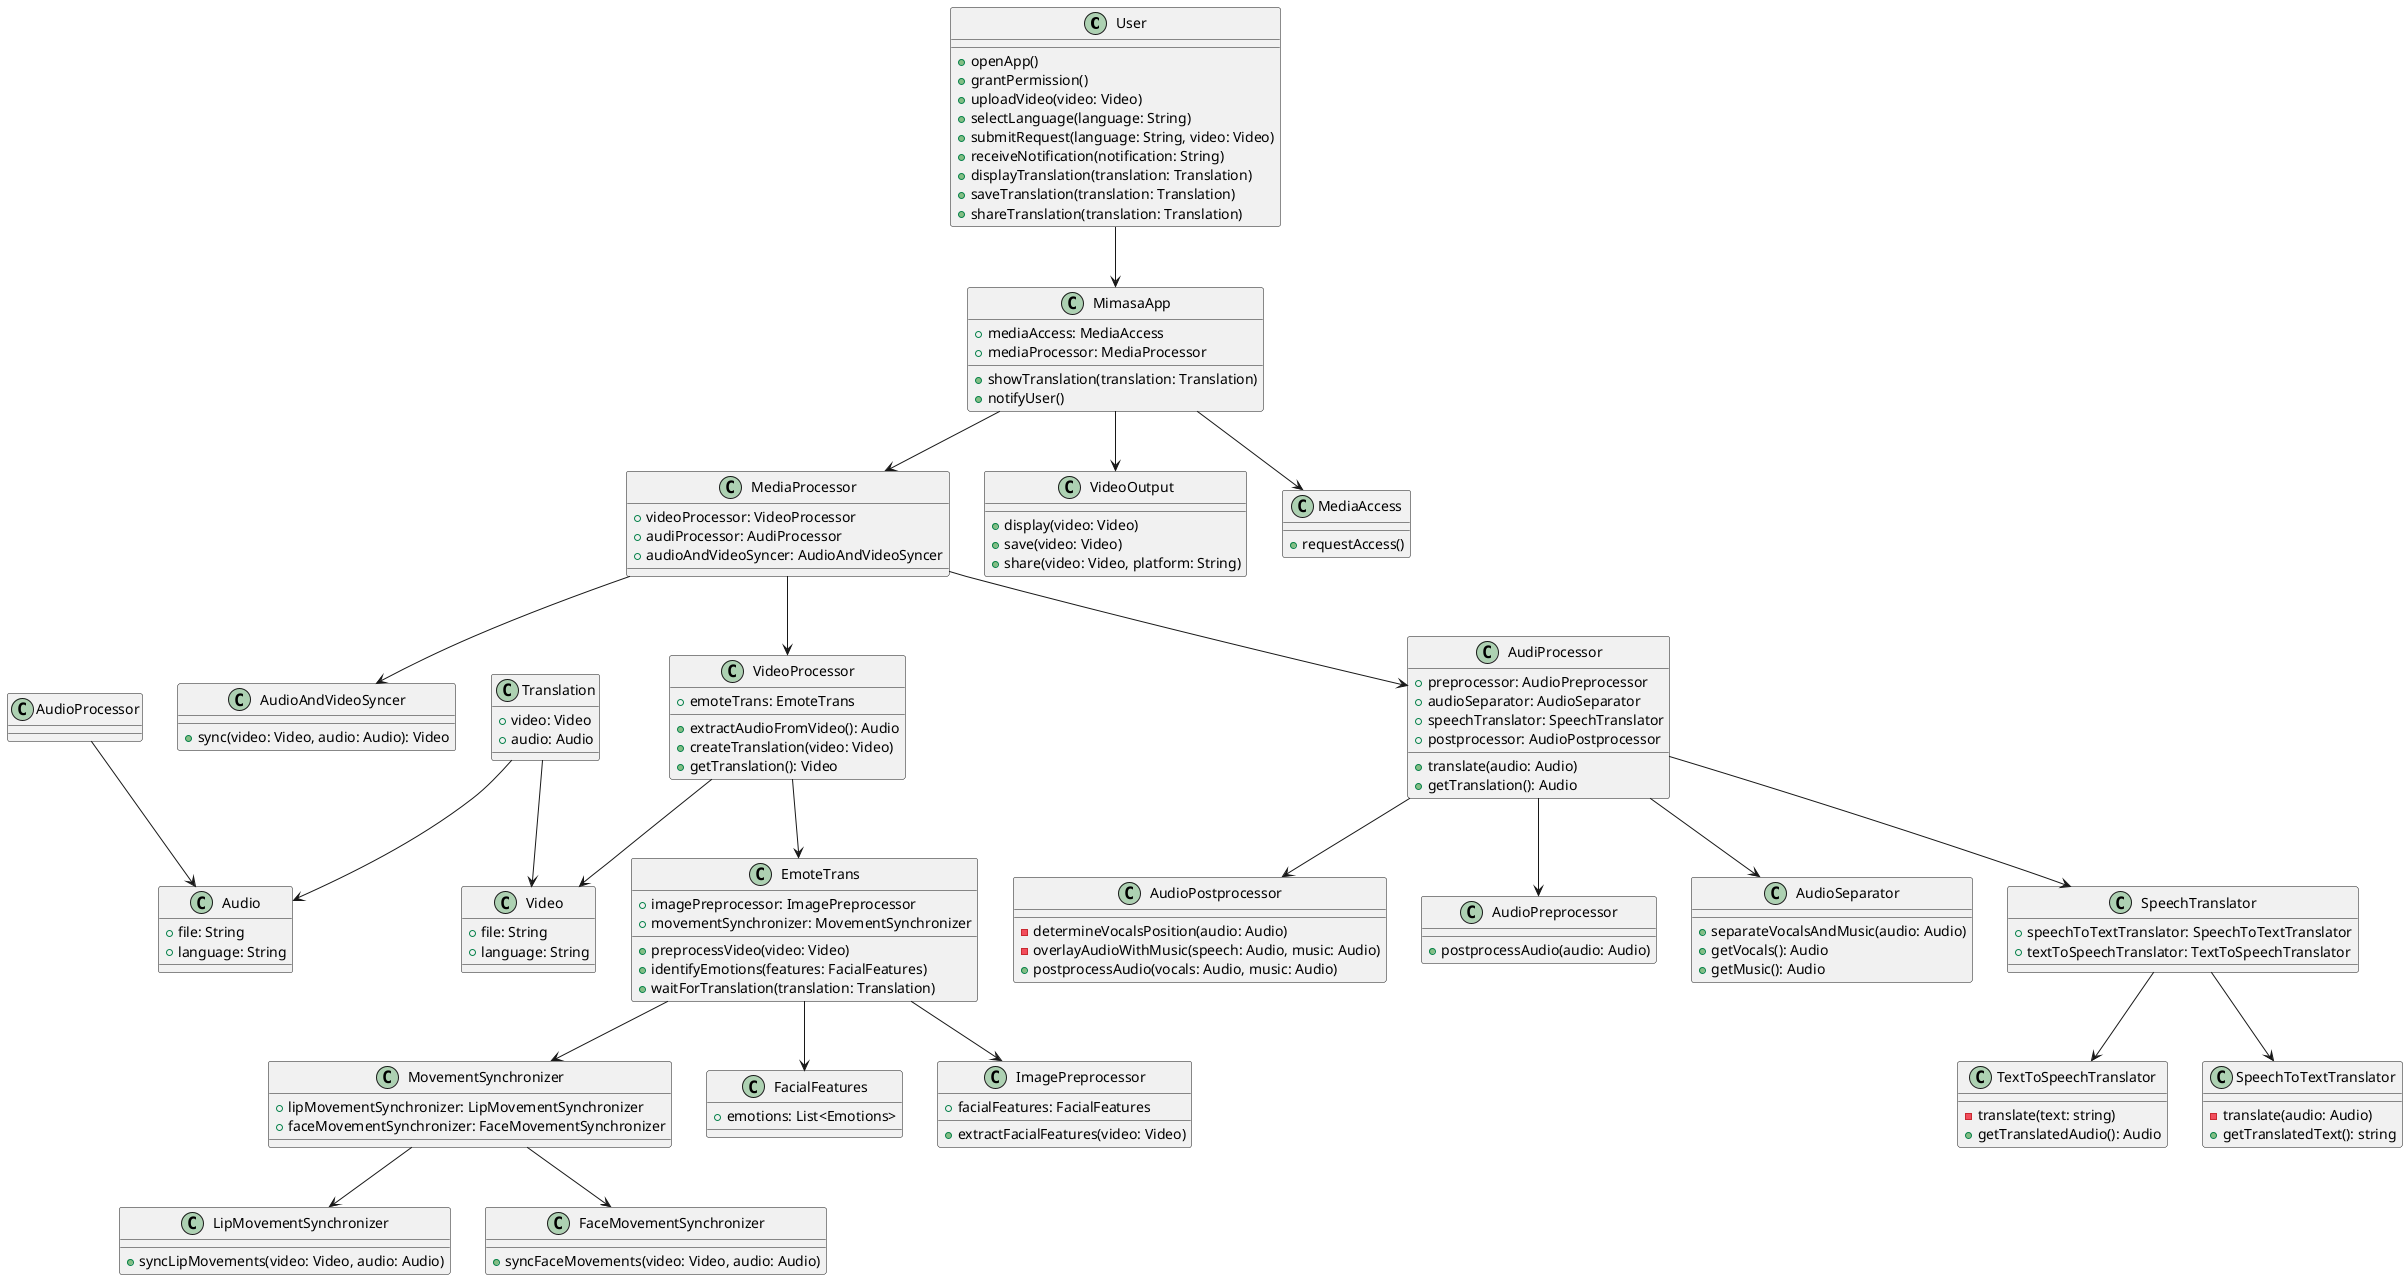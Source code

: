 @startuml Mimasa - Components Class Diagrams

class User {
    +openApp()
    +grantPermission()
    +uploadVideo(video: Video)
    +selectLanguage(language: String)
    +submitRequest(language: String, video: Video)
    +receiveNotification(notification: String)
    +displayTranslation(translation: Translation)
    +saveTranslation(translation: Translation)
    +shareTranslation(translation: Translation)
}

class MediaProcessor {
    +videoProcessor: VideoProcessor
    +audiProcessor: AudiProcessor
    +audioAndVideoSyncer: AudioAndVideoSyncer
}

class MimasaApp {
    +mediaAccess: MediaAccess
    +mediaProcessor: MediaProcessor
    +showTranslation(translation: Translation)
    +notifyUser()
}

class VideoProcessor {
    +extractAudioFromVideo(): Audio
    +emoteTrans: EmoteTrans
    +createTranslation(video: Video)
    +getTranslation(): Video
}

class AudiProcessor {
    +translate(audio: Audio)
    +preprocessor: AudioPreprocessor
    +audioSeparator: AudioSeparator
    +speechTranslator: SpeechTranslator
    +postprocessor: AudioPostprocessor
    +getTranslation(): Audio
}

class AudioAndVideoSyncer {
    +sync(video: Video, audio: Audio): Video
}

class Translation {
    +video: Video
    +audio: Audio
}

class VideoOutput {
    +display(video: Video)
    +save(video: Video)
    +share(video: Video, platform: String)
}

class MediaAccess {
    +requestAccess()
}

class Video {
    +file: String
    +language: String
}

class Audio {
    +file: String
    +language: String
}

class FacialFeatures {
    +emotions: List<Emotions>
}

class ImagePreprocessor {
    +extractFacialFeatures(video: Video)
    +facialFeatures: FacialFeatures
}

class LipMovementSynchronizer {
    +syncLipMovements(video: Video, audio: Audio)
}

class FaceMovementSynchronizer {
    +syncFaceMovements(video: Video, audio: Audio)
}

class MovementSynchronizer {
    +lipMovementSynchronizer: LipMovementSynchronizer
    +faceMovementSynchronizer: FaceMovementSynchronizer
}

class EmoteTrans {
    +preprocessVideo(video: Video)
    +imagePreprocessor: ImagePreprocessor
    +identifyEmotions(features: FacialFeatures)
    +waitForTranslation(translation: Translation)
    +movementSynchronizer: MovementSynchronizer
}

class AudioPreprocessor {
    +postprocessAudio(audio: Audio)
}

class AudioSeparator {
    +separateVocalsAndMusic(audio: Audio)
    +getVocals(): Audio
    +getMusic(): Audio
}

class SpeechToTextTranslator {
    -translate(audio: Audio)
    +getTranslatedText(): string
}

class TextToSpeechTranslator {
    -translate(text: string)
    +getTranslatedAudio(): Audio
}

class SpeechTranslator {
    +speechToTextTranslator: SpeechToTextTranslator
    +textToSpeechTranslator: TextToSpeechTranslator
}

class AudioPostprocessor {
    -determineVocalsPosition(audio: Audio)
    -overlayAudioWithMusic(speech: Audio, music: Audio)
    +postprocessAudio(vocals: Audio, music: Audio)
}

User -down-> MimasaApp

MimasaApp -down-> MediaAccess
MimasaApp -down-> MediaProcessor

MediaProcessor -down-> VideoProcessor
MediaProcessor -down-> AudiProcessor
MediaProcessor -down-> AudioAndVideoSyncer

'video processing components'
VideoProcessor -down-> EmoteTrans
VideoProcessor -down-> Video

EmoteTrans -down-> ImagePreprocessor
EmoteTrans -down-> FacialFeatures
EmoteTrans -down-> MovementSynchronizer

MovementSynchronizer -down-> LipMovementSynchronizer
MovementSynchronizer -down-> FaceMovementSynchronizer

'audio processing components'
AudiProcessor -down-> AudioPreprocessor
AudiProcessor -down-> AudioSeparator
AudiProcessor -down-> SpeechTranslator
AudiProcessor -down-> AudioPostprocessor
AudioProcessor -down-> Audio

SpeechTranslator -down-> SpeechToTextTranslator
SpeechTranslator -down-> TextToSpeechTranslator

Translation -down-> Audio
Translation -down-> Video

MimasaApp -down-> VideoOutput

@enduml
